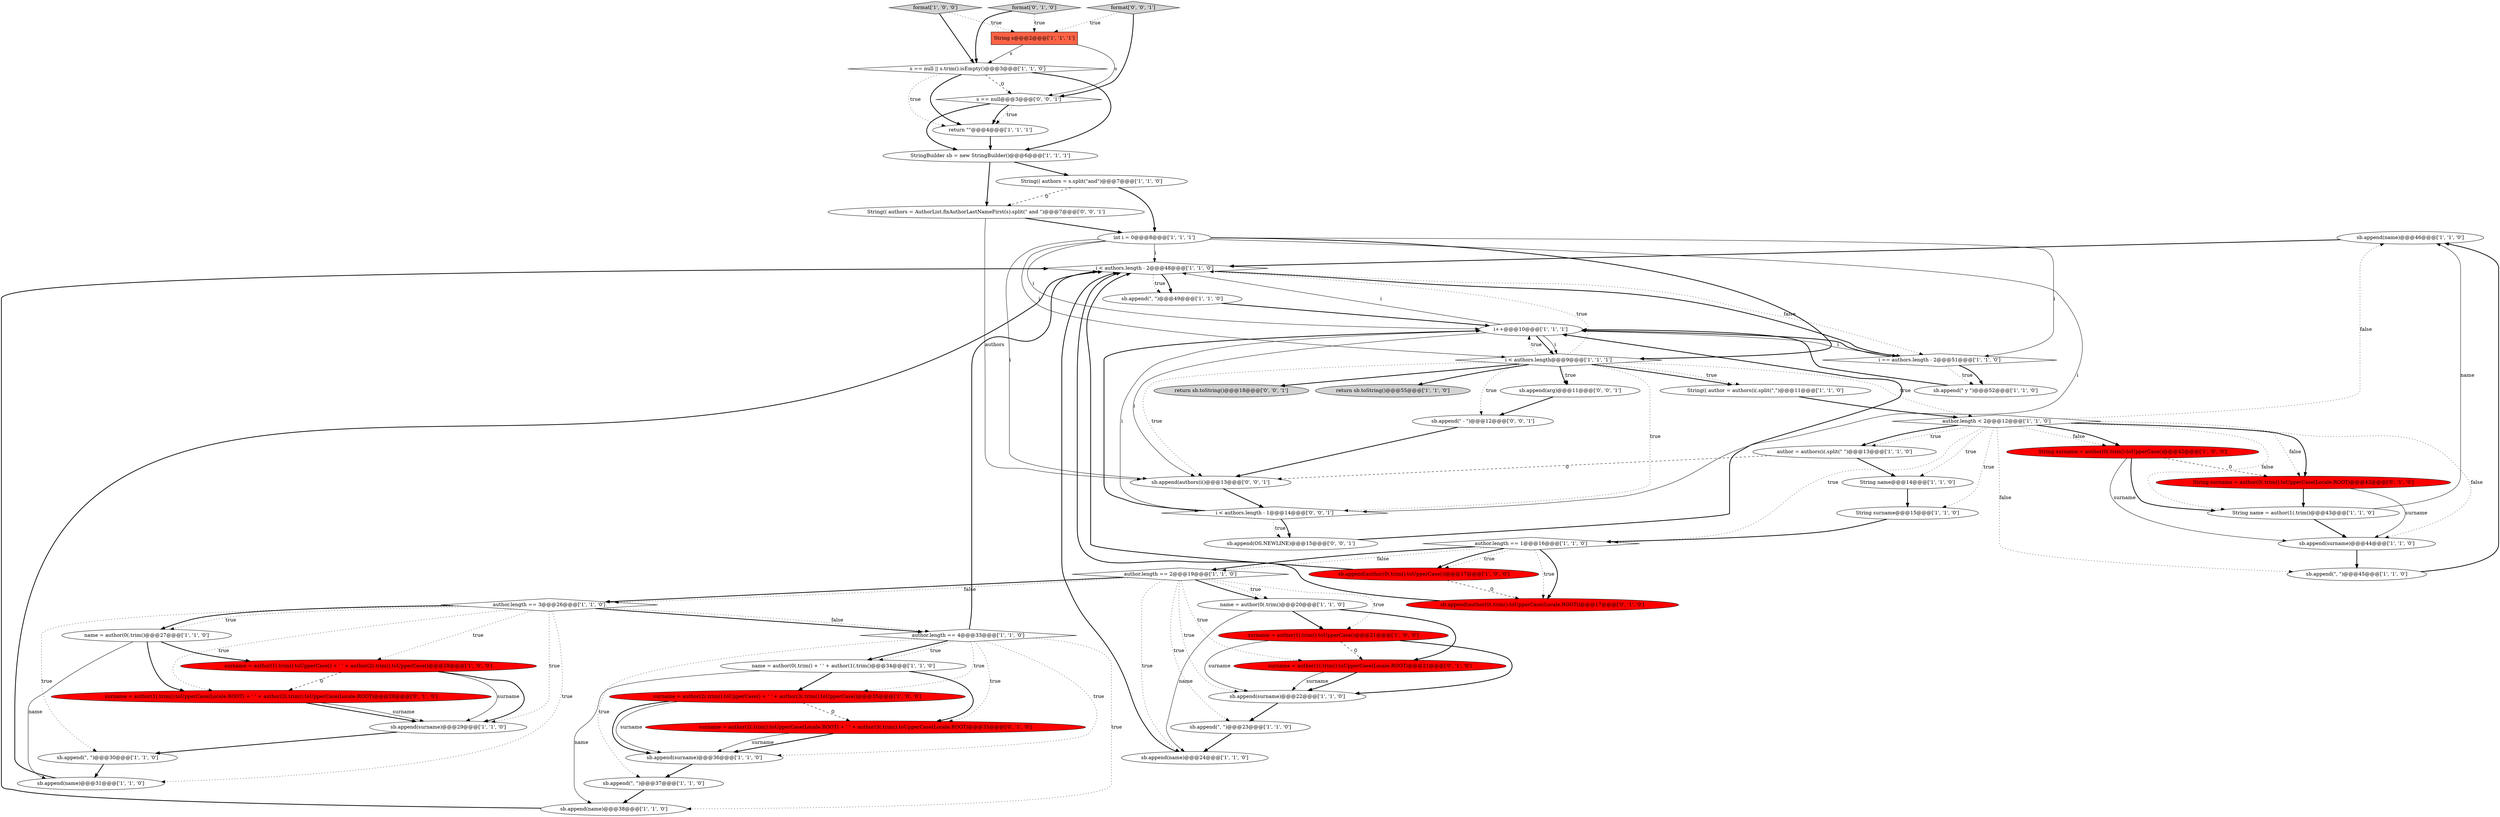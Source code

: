 digraph {
6 [style = filled, label = "sb.append(name)@@@46@@@['1', '1', '0']", fillcolor = white, shape = ellipse image = "AAA0AAABBB1BBB"];
5 [style = filled, label = "author.length == 3@@@26@@@['1', '1', '0']", fillcolor = white, shape = diamond image = "AAA0AAABBB1BBB"];
49 [style = filled, label = "String surname = author(0(.trim().toUpperCase(Locale.ROOT)@@@42@@@['0', '1', '0']", fillcolor = red, shape = ellipse image = "AAA1AAABBB2BBB"];
43 [style = filled, label = "surname = author(2(.trim().toUpperCase() + ' ' + author(3(.trim().toUpperCase()@@@35@@@['1', '0', '0']", fillcolor = red, shape = ellipse image = "AAA1AAABBB1BBB"];
19 [style = filled, label = "sb.append(\" y \")@@@52@@@['1', '1', '0']", fillcolor = white, shape = ellipse image = "AAA0AAABBB1BBB"];
37 [style = filled, label = "sb.append(\", \")@@@49@@@['1', '1', '0']", fillcolor = white, shape = ellipse image = "AAA0AAABBB1BBB"];
0 [style = filled, label = "sb.append(name)@@@31@@@['1', '1', '0']", fillcolor = white, shape = ellipse image = "AAA0AAABBB1BBB"];
13 [style = filled, label = "String surname = author(0(.trim().toUpperCase()@@@42@@@['1', '0', '0']", fillcolor = red, shape = ellipse image = "AAA1AAABBB1BBB"];
32 [style = filled, label = "sb.append(\", \")@@@23@@@['1', '1', '0']", fillcolor = white, shape = ellipse image = "AAA0AAABBB1BBB"];
48 [style = filled, label = "surname = author(1(.trim().toUpperCase(Locale.ROOT) + ' ' + author(2(.trim().toUpperCase(Locale.ROOT)@@@28@@@['0', '1', '0']", fillcolor = red, shape = ellipse image = "AAA1AAABBB2BBB"];
14 [style = filled, label = "String s@@@2@@@['1', '1', '1']", fillcolor = tomato, shape = box image = "AAA0AAABBB1BBB"];
11 [style = filled, label = "surname = author(1(.trim().toUpperCase() + ' ' + author(2(.trim().toUpperCase()@@@28@@@['1', '0', '0']", fillcolor = red, shape = ellipse image = "AAA1AAABBB1BBB"];
7 [style = filled, label = "i < authors.length - 2@@@48@@@['1', '1', '0']", fillcolor = white, shape = diamond image = "AAA0AAABBB1BBB"];
12 [style = filled, label = "sb.append(\", \")@@@37@@@['1', '1', '0']", fillcolor = white, shape = ellipse image = "AAA0AAABBB1BBB"];
18 [style = filled, label = "sb.append(name)@@@38@@@['1', '1', '0']", fillcolor = white, shape = ellipse image = "AAA0AAABBB1BBB"];
26 [style = filled, label = "StringBuilder sb = new StringBuilder()@@@6@@@['1', '1', '1']", fillcolor = white, shape = ellipse image = "AAA0AAABBB1BBB"];
39 [style = filled, label = "sb.append(surname)@@@36@@@['1', '1', '0']", fillcolor = white, shape = ellipse image = "AAA0AAABBB1BBB"];
45 [style = filled, label = "format['0', '1', '0']", fillcolor = lightgray, shape = diamond image = "AAA0AAABBB2BBB"];
27 [style = filled, label = "author.length == 2@@@19@@@['1', '1', '0']", fillcolor = white, shape = diamond image = "AAA0AAABBB1BBB"];
54 [style = filled, label = "s == null@@@3@@@['0', '0', '1']", fillcolor = white, shape = diamond image = "AAA0AAABBB3BBB"];
23 [style = filled, label = "author.length == 1@@@16@@@['1', '1', '0']", fillcolor = white, shape = diamond image = "AAA0AAABBB1BBB"];
31 [style = filled, label = "author = authors(i(.split(\" \")@@@13@@@['1', '1', '0']", fillcolor = white, shape = ellipse image = "AAA0AAABBB1BBB"];
53 [style = filled, label = "format['0', '0', '1']", fillcolor = lightgray, shape = diamond image = "AAA0AAABBB3BBB"];
50 [style = filled, label = "sb.append(\" - \")@@@12@@@['0', '0', '1']", fillcolor = white, shape = ellipse image = "AAA0AAABBB3BBB"];
2 [style = filled, label = "sb.append(author(0(.trim().toUpperCase())@@@17@@@['1', '0', '0']", fillcolor = red, shape = ellipse image = "AAA1AAABBB1BBB"];
22 [style = filled, label = "i < authors.length@@@9@@@['1', '1', '1']", fillcolor = white, shape = diamond image = "AAA0AAABBB1BBB"];
29 [style = filled, label = "sb.append(\", \")@@@30@@@['1', '1', '0']", fillcolor = white, shape = ellipse image = "AAA0AAABBB1BBB"];
38 [style = filled, label = "return sb.toString()@@@55@@@['1', '1', '0']", fillcolor = lightgray, shape = ellipse image = "AAA0AAABBB1BBB"];
47 [style = filled, label = "surname = author(1(.trim().toUpperCase(Locale.ROOT)@@@21@@@['0', '1', '0']", fillcolor = red, shape = ellipse image = "AAA1AAABBB2BBB"];
55 [style = filled, label = "String(( authors = AuthorList.fixAuthorLastNameFirst(s).split(\" and \")@@@7@@@['0', '0', '1']", fillcolor = white, shape = ellipse image = "AAA0AAABBB3BBB"];
20 [style = filled, label = "format['1', '0', '0']", fillcolor = lightgray, shape = diamond image = "AAA0AAABBB1BBB"];
25 [style = filled, label = "author.length == 4@@@33@@@['1', '1', '0']", fillcolor = white, shape = diamond image = "AAA0AAABBB1BBB"];
21 [style = filled, label = "s == null || s.trim().isEmpty()@@@3@@@['1', '1', '0']", fillcolor = white, shape = diamond image = "AAA0AAABBB1BBB"];
34 [style = filled, label = "sb.append(\", \")@@@45@@@['1', '1', '0']", fillcolor = white, shape = ellipse image = "AAA0AAABBB1BBB"];
28 [style = filled, label = "name = author(0(.trim()@@@27@@@['1', '1', '0']", fillcolor = white, shape = ellipse image = "AAA0AAABBB1BBB"];
52 [style = filled, label = "sb.append(authors(i()@@@13@@@['0', '0', '1']", fillcolor = white, shape = ellipse image = "AAA0AAABBB3BBB"];
9 [style = filled, label = "author.length < 2@@@12@@@['1', '1', '0']", fillcolor = white, shape = diamond image = "AAA0AAABBB1BBB"];
57 [style = filled, label = "i < authors.length - 1@@@14@@@['0', '0', '1']", fillcolor = white, shape = diamond image = "AAA0AAABBB3BBB"];
8 [style = filled, label = "i == authors.length - 2@@@51@@@['1', '1', '0']", fillcolor = white, shape = diamond image = "AAA0AAABBB1BBB"];
17 [style = filled, label = "sb.append(surname)@@@44@@@['1', '1', '0']", fillcolor = white, shape = ellipse image = "AAA0AAABBB1BBB"];
46 [style = filled, label = "surname = author(2(.trim().toUpperCase(Locale.ROOT) + ' ' + author(3(.trim().toUpperCase(Locale.ROOT)@@@35@@@['0', '1', '0']", fillcolor = red, shape = ellipse image = "AAA1AAABBB2BBB"];
44 [style = filled, label = "sb.append(author(0(.trim().toUpperCase(Locale.ROOT))@@@17@@@['0', '1', '0']", fillcolor = red, shape = ellipse image = "AAA1AAABBB2BBB"];
24 [style = filled, label = "sb.append(surname)@@@22@@@['1', '1', '0']", fillcolor = white, shape = ellipse image = "AAA0AAABBB1BBB"];
1 [style = filled, label = "String name = author(1(.trim()@@@43@@@['1', '1', '0']", fillcolor = white, shape = ellipse image = "AAA0AAABBB1BBB"];
58 [style = filled, label = "return sb.toString()@@@18@@@['0', '0', '1']", fillcolor = lightgray, shape = ellipse image = "AAA0AAABBB3BBB"];
36 [style = filled, label = "i++@@@10@@@['1', '1', '1']", fillcolor = white, shape = ellipse image = "AAA0AAABBB1BBB"];
30 [style = filled, label = "int i = 0@@@8@@@['1', '1', '1']", fillcolor = white, shape = ellipse image = "AAA0AAABBB1BBB"];
4 [style = filled, label = "sb.append(name)@@@24@@@['1', '1', '0']", fillcolor = white, shape = ellipse image = "AAA0AAABBB1BBB"];
35 [style = filled, label = "String(( authors = s.split(\"and\")@@@7@@@['1', '1', '0']", fillcolor = white, shape = ellipse image = "AAA0AAABBB1BBB"];
10 [style = filled, label = "String surname@@@15@@@['1', '1', '0']", fillcolor = white, shape = ellipse image = "AAA0AAABBB1BBB"];
42 [style = filled, label = "String name@@@14@@@['1', '1', '0']", fillcolor = white, shape = ellipse image = "AAA0AAABBB1BBB"];
56 [style = filled, label = "sb.append(arg)@@@11@@@['0', '0', '1']", fillcolor = white, shape = ellipse image = "AAA0AAABBB3BBB"];
33 [style = filled, label = "name = author(0(.trim()@@@20@@@['1', '1', '0']", fillcolor = white, shape = ellipse image = "AAA0AAABBB1BBB"];
15 [style = filled, label = "sb.append(surname)@@@29@@@['1', '1', '0']", fillcolor = white, shape = ellipse image = "AAA0AAABBB1BBB"];
3 [style = filled, label = "surname = author(1(.trim().toUpperCase()@@@21@@@['1', '0', '0']", fillcolor = red, shape = ellipse image = "AAA1AAABBB1BBB"];
40 [style = filled, label = "return \"\"@@@4@@@['1', '1', '1']", fillcolor = white, shape = ellipse image = "AAA0AAABBB1BBB"];
16 [style = filled, label = "name = author(0(.trim() + ' ' + author(1(.trim()@@@34@@@['1', '1', '0']", fillcolor = white, shape = ellipse image = "AAA0AAABBB1BBB"];
41 [style = filled, label = "String(( author = authors(i(.split(\",\")@@@11@@@['1', '1', '0']", fillcolor = white, shape = ellipse image = "AAA0AAABBB1BBB"];
51 [style = filled, label = "sb.append(OS.NEWLINE)@@@15@@@['0', '0', '1']", fillcolor = white, shape = ellipse image = "AAA0AAABBB3BBB"];
30->57 [style = solid, label="i"];
27->32 [style = dotted, label="true"];
27->47 [style = dotted, label="true"];
3->24 [style = bold, label=""];
27->33 [style = dotted, label="true"];
49->17 [style = solid, label="surname"];
36->8 [style = solid, label="i"];
23->27 [style = dotted, label="false"];
24->32 [style = bold, label=""];
29->0 [style = bold, label=""];
44->7 [style = bold, label=""];
41->9 [style = bold, label=""];
19->36 [style = bold, label=""];
53->54 [style = bold, label=""];
5->28 [style = bold, label=""];
7->8 [style = bold, label=""];
30->7 [style = solid, label="i"];
5->48 [style = dotted, label="true"];
57->51 [style = dotted, label="true"];
13->1 [style = bold, label=""];
47->24 [style = solid, label="surname"];
25->18 [style = dotted, label="true"];
31->52 [style = dashed, label="0"];
21->26 [style = bold, label=""];
8->36 [style = bold, label=""];
5->11 [style = dotted, label="true"];
23->44 [style = dotted, label="true"];
43->39 [style = solid, label="surname"];
26->35 [style = bold, label=""];
12->18 [style = bold, label=""];
16->43 [style = bold, label=""];
40->26 [style = bold, label=""];
32->4 [style = bold, label=""];
27->33 [style = bold, label=""];
5->29 [style = dotted, label="true"];
27->5 [style = bold, label=""];
33->4 [style = solid, label="name"];
11->48 [style = dashed, label="0"];
54->26 [style = bold, label=""];
23->44 [style = bold, label=""];
9->1 [style = dotted, label="false"];
30->52 [style = solid, label="i"];
13->17 [style = solid, label="surname"];
3->47 [style = dashed, label="0"];
33->3 [style = bold, label=""];
37->36 [style = bold, label=""];
57->51 [style = bold, label=""];
1->6 [style = solid, label="name"];
22->7 [style = dotted, label="true"];
22->41 [style = bold, label=""];
7->37 [style = bold, label=""];
9->31 [style = dotted, label="true"];
25->12 [style = dotted, label="true"];
27->24 [style = dotted, label="true"];
14->21 [style = solid, label="s"];
9->42 [style = dotted, label="true"];
9->13 [style = dotted, label="false"];
46->39 [style = bold, label=""];
25->7 [style = bold, label=""];
23->2 [style = dotted, label="true"];
5->25 [style = bold, label=""];
1->17 [style = bold, label=""];
0->7 [style = bold, label=""];
22->38 [style = bold, label=""];
36->22 [style = solid, label="i"];
17->34 [style = bold, label=""];
27->5 [style = dotted, label="false"];
49->1 [style = bold, label=""];
33->47 [style = bold, label=""];
30->36 [style = solid, label="i"];
56->50 [style = bold, label=""];
21->40 [style = dotted, label="true"];
9->49 [style = dotted, label="false"];
5->25 [style = dotted, label="false"];
39->12 [style = bold, label=""];
9->34 [style = dotted, label="false"];
14->54 [style = solid, label="s"];
13->49 [style = dashed, label="0"];
30->8 [style = solid, label="i"];
45->21 [style = bold, label=""];
22->9 [style = dotted, label="true"];
18->7 [style = bold, label=""];
6->7 [style = bold, label=""];
9->10 [style = dotted, label="true"];
15->29 [style = bold, label=""];
8->19 [style = dotted, label="true"];
21->54 [style = dashed, label="0"];
54->40 [style = bold, label=""];
35->55 [style = dashed, label="0"];
22->50 [style = dotted, label="true"];
9->31 [style = bold, label=""];
20->14 [style = dotted, label="true"];
5->0 [style = dotted, label="true"];
25->39 [style = dotted, label="true"];
22->56 [style = dotted, label="true"];
25->16 [style = bold, label=""];
30->22 [style = solid, label="i"];
5->15 [style = dotted, label="true"];
27->4 [style = dotted, label="true"];
4->7 [style = bold, label=""];
26->55 [style = bold, label=""];
36->52 [style = solid, label="i"];
31->42 [style = bold, label=""];
55->30 [style = bold, label=""];
51->36 [style = bold, label=""];
22->58 [style = bold, label=""];
47->24 [style = bold, label=""];
9->23 [style = dotted, label="true"];
10->23 [style = bold, label=""];
22->41 [style = dotted, label="true"];
45->14 [style = dotted, label="true"];
53->14 [style = dotted, label="true"];
9->6 [style = dotted, label="false"];
22->36 [style = dotted, label="true"];
36->7 [style = solid, label="i"];
25->43 [style = dotted, label="true"];
11->15 [style = solid, label="surname"];
23->2 [style = bold, label=""];
9->49 [style = bold, label=""];
35->30 [style = bold, label=""];
43->39 [style = bold, label=""];
5->28 [style = dotted, label="true"];
46->39 [style = solid, label="surname"];
25->16 [style = dotted, label="true"];
16->46 [style = bold, label=""];
36->57 [style = solid, label="i"];
30->22 [style = bold, label=""];
22->56 [style = bold, label=""];
22->57 [style = dotted, label="true"];
23->27 [style = bold, label=""];
43->46 [style = dashed, label="0"];
8->19 [style = bold, label=""];
28->11 [style = bold, label=""];
9->17 [style = dotted, label="false"];
54->40 [style = dotted, label="true"];
25->46 [style = dotted, label="true"];
16->18 [style = solid, label="name"];
50->52 [style = bold, label=""];
7->37 [style = dotted, label="true"];
11->15 [style = bold, label=""];
27->3 [style = dotted, label="true"];
20->21 [style = bold, label=""];
22->52 [style = dotted, label="true"];
3->24 [style = solid, label="surname"];
7->8 [style = dotted, label="false"];
28->0 [style = solid, label="name"];
42->10 [style = bold, label=""];
34->6 [style = bold, label=""];
57->36 [style = bold, label=""];
48->15 [style = bold, label=""];
48->15 [style = solid, label="surname"];
55->52 [style = solid, label="authors"];
21->40 [style = bold, label=""];
28->48 [style = bold, label=""];
2->7 [style = bold, label=""];
52->57 [style = bold, label=""];
2->44 [style = dashed, label="0"];
9->13 [style = bold, label=""];
36->22 [style = bold, label=""];
}
